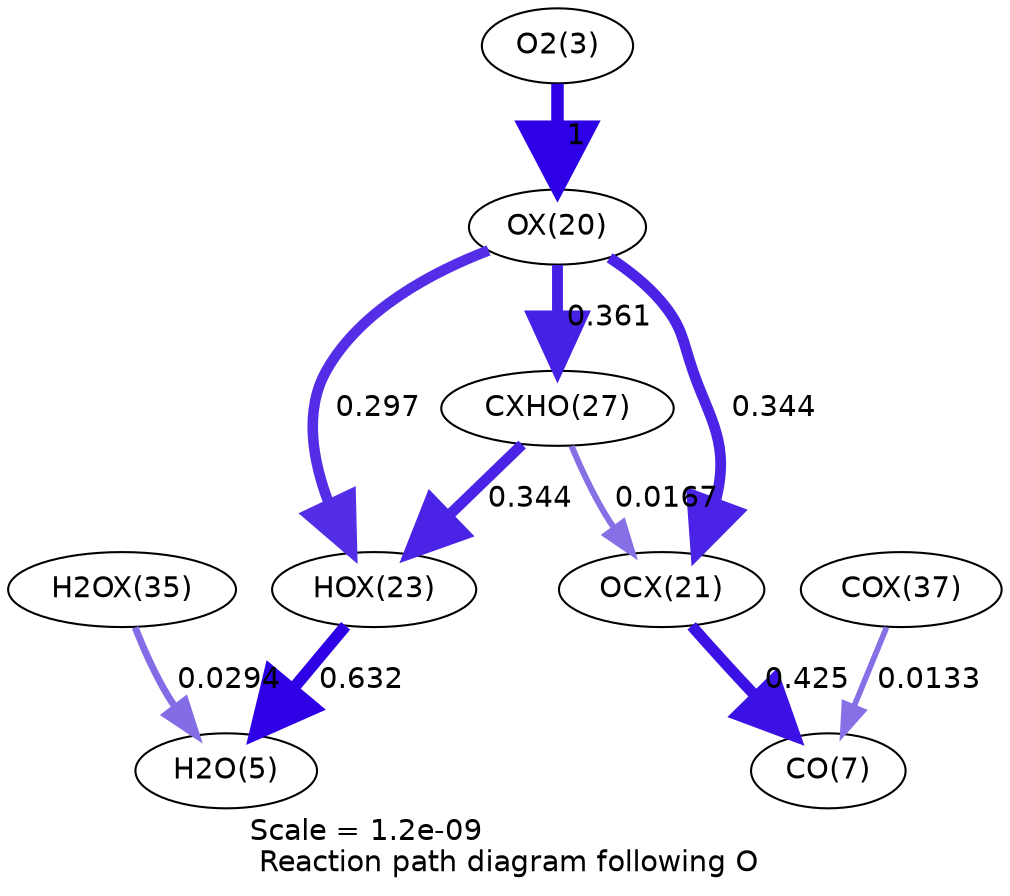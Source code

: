 digraph reaction_paths {
center=1;
s5 -> s23[fontname="Helvetica", penwidth=6, arrowsize=3, color="0.7, 1.5, 0.9"
, label=" 1"];
s23 -> s26[fontname="Helvetica", penwidth=5.08, arrowsize=2.54, color="0.7, 0.797, 0.9"
, label=" 0.297"];
s23 -> s29[fontname="Helvetica", penwidth=5.23, arrowsize=2.62, color="0.7, 0.861, 0.9"
, label=" 0.361"];
s23 -> s24[fontname="Helvetica", penwidth=5.19, arrowsize=2.6, color="0.7, 0.844, 0.9"
, label=" 0.344"];
s26 -> s7[fontname="Helvetica", penwidth=5.65, arrowsize=2.83, color="0.7, 1.13, 0.9"
, label=" 0.632"];
s29 -> s26[fontname="Helvetica", penwidth=5.19, arrowsize=2.6, color="0.7, 0.844, 0.9"
, label=" 0.344"];
s32 -> s7[fontname="Helvetica", penwidth=3.34, arrowsize=1.67, color="0.7, 0.529, 0.9"
, label=" 0.0294"];
s29 -> s24[fontname="Helvetica", penwidth=2.91, arrowsize=1.46, color="0.7, 0.517, 0.9"
, label=" 0.0167"];
s24 -> s9[fontname="Helvetica", penwidth=5.35, arrowsize=2.68, color="0.7, 0.925, 0.9"
, label=" 0.425"];
s34 -> s9[fontname="Helvetica", penwidth=2.74, arrowsize=1.37, color="0.7, 0.513, 0.9"
, label=" 0.0133"];
s5 [ fontname="Helvetica", label="O2(3)"];
s7 [ fontname="Helvetica", label="H2O(5)"];
s9 [ fontname="Helvetica", label="CO(7)"];
s23 [ fontname="Helvetica", label="OX(20)"];
s24 [ fontname="Helvetica", label="OCX(21)"];
s26 [ fontname="Helvetica", label="HOX(23)"];
s29 [ fontname="Helvetica", label="CXHO(27)"];
s32 [ fontname="Helvetica", label="H2OX(35)"];
s34 [ fontname="Helvetica", label="COX(37)"];
 label = "Scale = 1.2e-09\l Reaction path diagram following O";
 fontname = "Helvetica";
}
